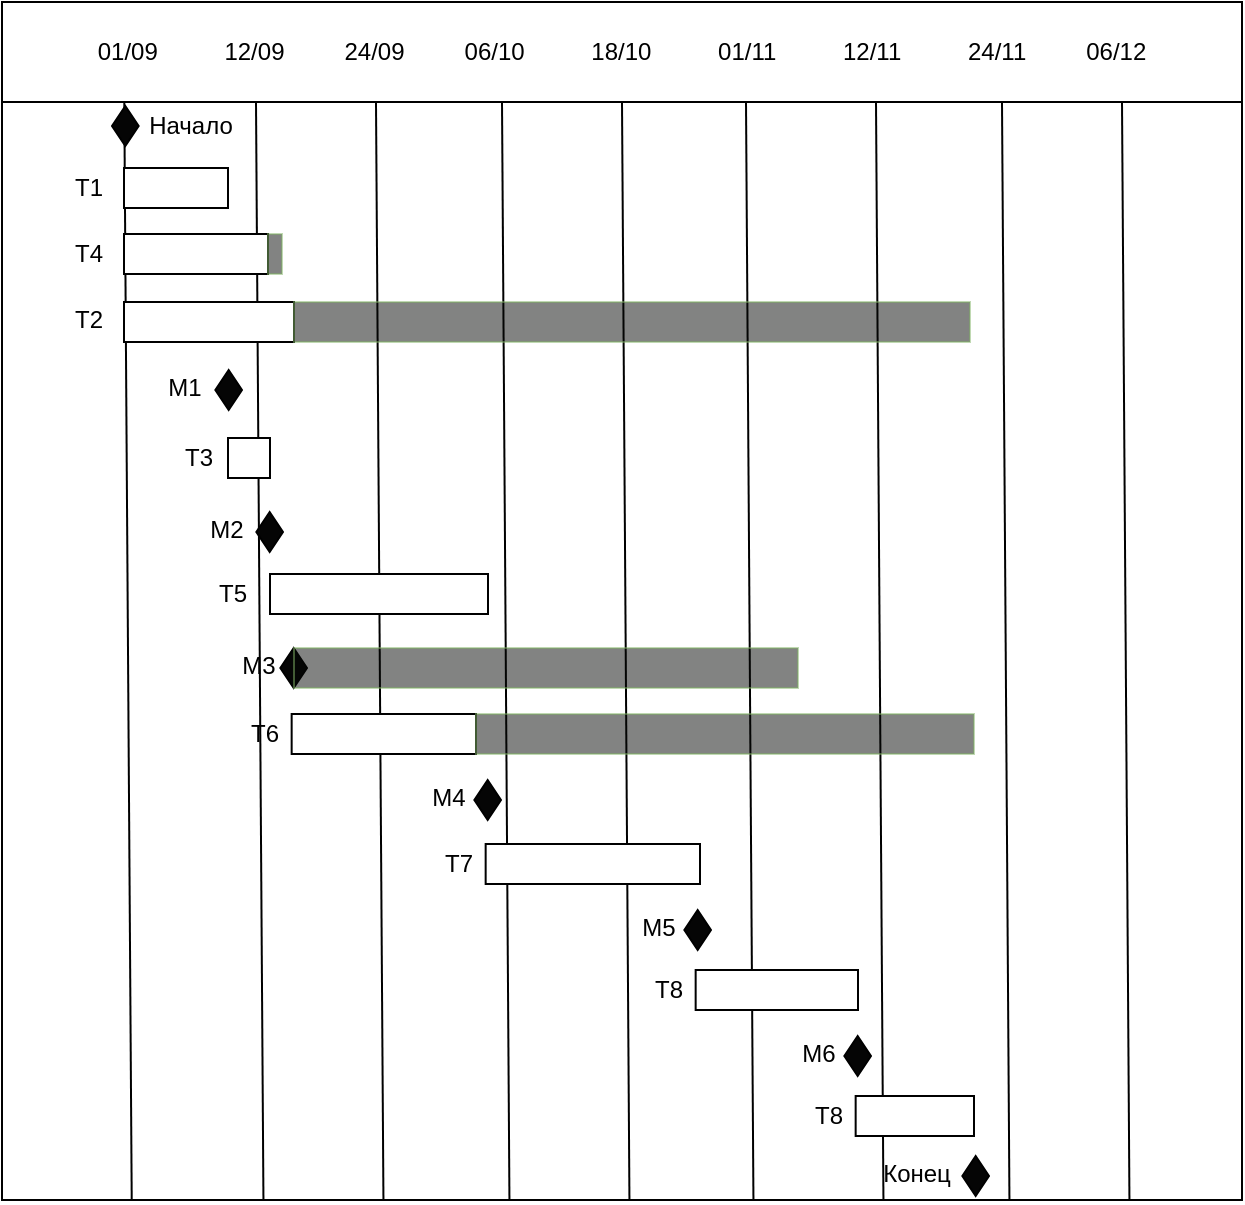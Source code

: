 <mxfile version="16.0.3" type="device"><diagram id="niCY3kHSjXhqzkNGrLMW" name="Page-1"><mxGraphModel dx="1238" dy="719" grid="0" gridSize="10" guides="1" tooltips="1" connect="1" arrows="1" fold="1" page="1" pageScale="1" pageWidth="827" pageHeight="1169" math="0" shadow="0"><root><mxCell id="0"/><mxCell id="1" parent="0"/><mxCell id="LiHtO3ns93ItJ7WRO2s--1" value="" style="rounded=0;whiteSpace=wrap;html=1;" vertex="1" parent="1"><mxGeometry x="95" y="94" width="620" height="599" as="geometry"/></mxCell><mxCell id="LiHtO3ns93ItJ7WRO2s--2" value="01/09&amp;nbsp; &amp;nbsp; &amp;nbsp; &amp;nbsp; &amp;nbsp; 12/09&amp;nbsp; &amp;nbsp; &amp;nbsp; &amp;nbsp; &amp;nbsp;24/09&amp;nbsp; &amp;nbsp; &amp;nbsp; &amp;nbsp; &amp;nbsp;06/10&amp;nbsp; &amp;nbsp; &amp;nbsp; &amp;nbsp; &amp;nbsp; 18/10&amp;nbsp; &amp;nbsp; &amp;nbsp; &amp;nbsp; &amp;nbsp; 01/11&amp;nbsp; &amp;nbsp; &amp;nbsp; &amp;nbsp; &amp;nbsp; 12/11&amp;nbsp; &amp;nbsp; &amp;nbsp; &amp;nbsp; &amp;nbsp; 24/11&amp;nbsp; &amp;nbsp; &amp;nbsp; &amp;nbsp; &amp;nbsp;06/12" style="rounded=0;whiteSpace=wrap;html=1;" vertex="1" parent="1"><mxGeometry x="95" y="94" width="620" height="50" as="geometry"/></mxCell><mxCell id="LiHtO3ns93ItJ7WRO2s--3" value="" style="endArrow=none;html=1;rounded=0;entryX=0.097;entryY=1;entryDx=0;entryDy=0;entryPerimeter=0;exitX=0.103;exitY=0.999;exitDx=0;exitDy=0;exitPerimeter=0;" edge="1" parent="1"><mxGeometry width="50" height="50" relative="1" as="geometry"><mxPoint x="159.86" y="692.51" as="sourcePoint"/><mxPoint x="156.14" y="144" as="targetPoint"/></mxGeometry></mxCell><mxCell id="LiHtO3ns93ItJ7WRO2s--4" value="" style="endArrow=none;html=1;rounded=0;entryX=0.097;entryY=1;entryDx=0;entryDy=0;entryPerimeter=0;exitX=0.103;exitY=0.999;exitDx=0;exitDy=0;exitPerimeter=0;" edge="1" parent="1"><mxGeometry width="50" height="50" relative="1" as="geometry"><mxPoint x="225.72" y="692.51" as="sourcePoint"/><mxPoint x="222.0" y="144" as="targetPoint"/></mxGeometry></mxCell><mxCell id="LiHtO3ns93ItJ7WRO2s--5" value="" style="endArrow=none;html=1;rounded=0;entryX=0.097;entryY=1;entryDx=0;entryDy=0;entryPerimeter=0;exitX=0.103;exitY=0.999;exitDx=0;exitDy=0;exitPerimeter=0;" edge="1" parent="1"><mxGeometry width="50" height="50" relative="1" as="geometry"><mxPoint x="285.72" y="692.51" as="sourcePoint"/><mxPoint x="282" y="144.49" as="targetPoint"/></mxGeometry></mxCell><mxCell id="LiHtO3ns93ItJ7WRO2s--6" value="" style="endArrow=none;html=1;rounded=0;entryX=0.097;entryY=1;entryDx=0;entryDy=0;entryPerimeter=0;exitX=0.103;exitY=0.999;exitDx=0;exitDy=0;exitPerimeter=0;" edge="1" parent="1"><mxGeometry width="50" height="50" relative="1" as="geometry"><mxPoint x="348.72" y="692.51" as="sourcePoint"/><mxPoint x="345" y="144" as="targetPoint"/></mxGeometry></mxCell><mxCell id="LiHtO3ns93ItJ7WRO2s--7" value="" style="endArrow=none;html=1;rounded=0;entryX=0.097;entryY=1;entryDx=0;entryDy=0;entryPerimeter=0;exitX=0.103;exitY=0.999;exitDx=0;exitDy=0;exitPerimeter=0;" edge="1" parent="1"><mxGeometry width="50" height="50" relative="1" as="geometry"><mxPoint x="408.72" y="692.51" as="sourcePoint"/><mxPoint x="405" y="144.49" as="targetPoint"/></mxGeometry></mxCell><mxCell id="LiHtO3ns93ItJ7WRO2s--8" value="" style="endArrow=none;html=1;rounded=0;entryX=0.097;entryY=1;entryDx=0;entryDy=0;entryPerimeter=0;exitX=0.103;exitY=0.999;exitDx=0;exitDy=0;exitPerimeter=0;" edge="1" parent="1"><mxGeometry width="50" height="50" relative="1" as="geometry"><mxPoint x="470.72" y="692.51" as="sourcePoint"/><mxPoint x="467" y="144" as="targetPoint"/></mxGeometry></mxCell><mxCell id="LiHtO3ns93ItJ7WRO2s--9" value="" style="endArrow=none;html=1;rounded=0;entryX=0.097;entryY=1;entryDx=0;entryDy=0;entryPerimeter=0;exitX=0.103;exitY=0.999;exitDx=0;exitDy=0;exitPerimeter=0;" edge="1" parent="1"><mxGeometry width="50" height="50" relative="1" as="geometry"><mxPoint x="535.72" y="692.51" as="sourcePoint"/><mxPoint x="532" y="144" as="targetPoint"/></mxGeometry></mxCell><mxCell id="LiHtO3ns93ItJ7WRO2s--10" value="" style="endArrow=none;html=1;rounded=0;entryX=0.097;entryY=1;entryDx=0;entryDy=0;entryPerimeter=0;exitX=0.103;exitY=0.999;exitDx=0;exitDy=0;exitPerimeter=0;" edge="1" parent="1"><mxGeometry width="50" height="50" relative="1" as="geometry"><mxPoint x="598.72" y="692.51" as="sourcePoint"/><mxPoint x="595" y="144.49" as="targetPoint"/></mxGeometry></mxCell><mxCell id="LiHtO3ns93ItJ7WRO2s--11" value="" style="endArrow=none;html=1;rounded=0;entryX=0.097;entryY=1;entryDx=0;entryDy=0;entryPerimeter=0;exitX=0.103;exitY=0.999;exitDx=0;exitDy=0;exitPerimeter=0;" edge="1" parent="1"><mxGeometry width="50" height="50" relative="1" as="geometry"><mxPoint x="658.72" y="692.51" as="sourcePoint"/><mxPoint x="655" y="144" as="targetPoint"/></mxGeometry></mxCell><mxCell id="LiHtO3ns93ItJ7WRO2s--13" value="" style="rounded=0;whiteSpace=wrap;html=1;" vertex="1" parent="1"><mxGeometry x="156" y="177" width="52" height="20" as="geometry"/></mxCell><mxCell id="LiHtO3ns93ItJ7WRO2s--14" value="" style="rhombus;whiteSpace=wrap;html=1;fillColor=#050505;" vertex="1" parent="1"><mxGeometry x="150" y="146" width="13.33" height="20" as="geometry"/></mxCell><mxCell id="LiHtO3ns93ItJ7WRO2s--17" value="Начало" style="text;html=1;align=center;verticalAlign=middle;resizable=0;points=[];autosize=1;strokeColor=none;fillColor=none;" vertex="1" parent="1"><mxGeometry x="163.33" y="147" width="52" height="18" as="geometry"/></mxCell><mxCell id="LiHtO3ns93ItJ7WRO2s--52" value="" style="rounded=0;whiteSpace=wrap;html=1;" vertex="1" parent="1"><mxGeometry x="156" y="244" width="85" height="20" as="geometry"/></mxCell><mxCell id="LiHtO3ns93ItJ7WRO2s--51" value="" style="rounded=0;whiteSpace=wrap;html=1;" vertex="1" parent="1"><mxGeometry x="156" y="210" width="72" height="20" as="geometry"/></mxCell><mxCell id="LiHtO3ns93ItJ7WRO2s--53" value="T1" style="text;html=1;align=center;verticalAlign=middle;resizable=0;points=[];autosize=1;strokeColor=none;fillColor=none;" vertex="1" parent="1"><mxGeometry x="126" y="178" width="24" height="18" as="geometry"/></mxCell><mxCell id="LiHtO3ns93ItJ7WRO2s--54" value="T4" style="text;html=1;align=center;verticalAlign=middle;resizable=0;points=[];autosize=1;strokeColor=none;fillColor=none;" vertex="1" parent="1"><mxGeometry x="126" y="211" width="24" height="18" as="geometry"/></mxCell><mxCell id="LiHtO3ns93ItJ7WRO2s--55" value="T2" style="text;html=1;align=center;verticalAlign=middle;resizable=0;points=[];autosize=1;strokeColor=none;fillColor=none;" vertex="1" parent="1"><mxGeometry x="126" y="244" width="24" height="18" as="geometry"/></mxCell><mxCell id="LiHtO3ns93ItJ7WRO2s--56" value="" style="rhombus;whiteSpace=wrap;html=1;fillColor=#050505;" vertex="1" parent="1"><mxGeometry x="201.67" y="278" width="13.33" height="20" as="geometry"/></mxCell><mxCell id="LiHtO3ns93ItJ7WRO2s--58" value="M1" style="text;html=1;align=center;verticalAlign=middle;resizable=0;points=[];autosize=1;strokeColor=none;fillColor=none;" vertex="1" parent="1"><mxGeometry x="172.5" y="278" width="27" height="18" as="geometry"/></mxCell><mxCell id="LiHtO3ns93ItJ7WRO2s--59" value="" style="rounded=0;whiteSpace=wrap;html=1;" vertex="1" parent="1"><mxGeometry x="208" y="312" width="21" height="20" as="geometry"/></mxCell><mxCell id="LiHtO3ns93ItJ7WRO2s--60" value="T3" style="text;html=1;align=center;verticalAlign=middle;resizable=0;points=[];autosize=1;strokeColor=none;fillColor=none;" vertex="1" parent="1"><mxGeometry x="181" y="313" width="24" height="18" as="geometry"/></mxCell><mxCell id="LiHtO3ns93ItJ7WRO2s--62" value="M2" style="text;html=1;align=center;verticalAlign=middle;resizable=0;points=[];autosize=1;strokeColor=none;fillColor=none;" vertex="1" parent="1"><mxGeometry x="193" y="349" width="27" height="18" as="geometry"/></mxCell><mxCell id="LiHtO3ns93ItJ7WRO2s--61" value="" style="rhombus;whiteSpace=wrap;html=1;fillColor=#050505;" vertex="1" parent="1"><mxGeometry x="222.17" y="349" width="13.33" height="20" as="geometry"/></mxCell><mxCell id="LiHtO3ns93ItJ7WRO2s--63" value="" style="rounded=0;whiteSpace=wrap;html=1;" vertex="1" parent="1"><mxGeometry x="229" y="380" width="109" height="20" as="geometry"/></mxCell><mxCell id="LiHtO3ns93ItJ7WRO2s--64" value="T5" style="text;html=1;align=center;verticalAlign=middle;resizable=0;points=[];autosize=1;strokeColor=none;fillColor=none;" vertex="1" parent="1"><mxGeometry x="198.17" y="381" width="24" height="18" as="geometry"/></mxCell><mxCell id="LiHtO3ns93ItJ7WRO2s--65" value="M3" style="text;html=1;align=center;verticalAlign=middle;resizable=0;points=[];autosize=1;strokeColor=none;fillColor=none;" vertex="1" parent="1"><mxGeometry x="209" y="417" width="27" height="18" as="geometry"/></mxCell><mxCell id="LiHtO3ns93ItJ7WRO2s--66" value="" style="rhombus;whiteSpace=wrap;html=1;fillColor=#050505;" vertex="1" parent="1"><mxGeometry x="234.17" y="417" width="13.33" height="20" as="geometry"/></mxCell><mxCell id="LiHtO3ns93ItJ7WRO2s--70" value="" style="rounded=0;whiteSpace=wrap;html=1;" vertex="1" parent="1"><mxGeometry x="239.83" y="450" width="92.17" height="20" as="geometry"/></mxCell><mxCell id="LiHtO3ns93ItJ7WRO2s--71" value="T6" style="text;html=1;align=center;verticalAlign=middle;resizable=0;points=[];autosize=1;strokeColor=none;fillColor=none;" vertex="1" parent="1"><mxGeometry x="214" y="451" width="24" height="18" as="geometry"/></mxCell><mxCell id="LiHtO3ns93ItJ7WRO2s--72" value="M4" style="text;html=1;align=center;verticalAlign=middle;resizable=0;points=[];autosize=1;strokeColor=none;fillColor=none;" vertex="1" parent="1"><mxGeometry x="304" y="483" width="27" height="18" as="geometry"/></mxCell><mxCell id="LiHtO3ns93ItJ7WRO2s--73" value="" style="rhombus;whiteSpace=wrap;html=1;fillColor=#050505;" vertex="1" parent="1"><mxGeometry x="331.17" y="483" width="13.33" height="20" as="geometry"/></mxCell><mxCell id="LiHtO3ns93ItJ7WRO2s--74" value="" style="rounded=0;whiteSpace=wrap;html=1;" vertex="1" parent="1"><mxGeometry x="336.83" y="515" width="107.17" height="20" as="geometry"/></mxCell><mxCell id="LiHtO3ns93ItJ7WRO2s--75" value="T7" style="text;html=1;align=center;verticalAlign=middle;resizable=0;points=[];autosize=1;strokeColor=none;fillColor=none;" vertex="1" parent="1"><mxGeometry x="311" y="516" width="24" height="18" as="geometry"/></mxCell><mxCell id="LiHtO3ns93ItJ7WRO2s--76" value="M5" style="text;html=1;align=center;verticalAlign=middle;resizable=0;points=[];autosize=1;strokeColor=none;fillColor=none;" vertex="1" parent="1"><mxGeometry x="409" y="548" width="27" height="18" as="geometry"/></mxCell><mxCell id="LiHtO3ns93ItJ7WRO2s--77" value="" style="rhombus;whiteSpace=wrap;html=1;fillColor=#050505;" vertex="1" parent="1"><mxGeometry x="436.17" y="548" width="13.33" height="20" as="geometry"/></mxCell><mxCell id="LiHtO3ns93ItJ7WRO2s--78" value="" style="rounded=0;whiteSpace=wrap;html=1;" vertex="1" parent="1"><mxGeometry x="441.83" y="578" width="81.17" height="20" as="geometry"/></mxCell><mxCell id="LiHtO3ns93ItJ7WRO2s--79" value="T8" style="text;html=1;align=center;verticalAlign=middle;resizable=0;points=[];autosize=1;strokeColor=none;fillColor=none;" vertex="1" parent="1"><mxGeometry x="416" y="579" width="24" height="18" as="geometry"/></mxCell><mxCell id="LiHtO3ns93ItJ7WRO2s--80" value="M6" style="text;html=1;align=center;verticalAlign=middle;resizable=0;points=[];autosize=1;strokeColor=none;fillColor=none;" vertex="1" parent="1"><mxGeometry x="489" y="611" width="27" height="18" as="geometry"/></mxCell><mxCell id="LiHtO3ns93ItJ7WRO2s--81" value="" style="rhombus;whiteSpace=wrap;html=1;fillColor=#050505;" vertex="1" parent="1"><mxGeometry x="516.17" y="611" width="13.33" height="20" as="geometry"/></mxCell><mxCell id="LiHtO3ns93ItJ7WRO2s--82" value="" style="rounded=0;whiteSpace=wrap;html=1;" vertex="1" parent="1"><mxGeometry x="521.83" y="641" width="59.17" height="20" as="geometry"/></mxCell><mxCell id="LiHtO3ns93ItJ7WRO2s--83" value="T8" style="text;html=1;align=center;verticalAlign=middle;resizable=0;points=[];autosize=1;strokeColor=none;fillColor=none;" vertex="1" parent="1"><mxGeometry x="496" y="642" width="24" height="18" as="geometry"/></mxCell><mxCell id="LiHtO3ns93ItJ7WRO2s--84" value="" style="rounded=0;whiteSpace=wrap;html=1;fillColor=#070807;strokeColor=#82b366;opacity=50;" vertex="1" parent="1"><mxGeometry x="228" y="210" width="7" height="20" as="geometry"/></mxCell><mxCell id="LiHtO3ns93ItJ7WRO2s--86" value="Конец" style="text;html=1;align=center;verticalAlign=middle;resizable=0;points=[];autosize=1;strokeColor=none;fillColor=none;" vertex="1" parent="1"><mxGeometry x="529.5" y="671" width="44" height="18" as="geometry"/></mxCell><mxCell id="LiHtO3ns93ItJ7WRO2s--87" value="" style="rhombus;whiteSpace=wrap;html=1;fillColor=#050505;" vertex="1" parent="1"><mxGeometry x="575.17" y="671" width="13.33" height="20" as="geometry"/></mxCell><mxCell id="LiHtO3ns93ItJ7WRO2s--89" value="" style="rounded=0;whiteSpace=wrap;html=1;fillColor=#070807;strokeColor=#82b366;opacity=50;" vertex="1" parent="1"><mxGeometry x="241" y="244" width="338" height="20" as="geometry"/></mxCell><mxCell id="LiHtO3ns93ItJ7WRO2s--90" value="" style="rounded=0;whiteSpace=wrap;html=1;fillColor=#070807;strokeColor=#82b366;opacity=50;" vertex="1" parent="1"><mxGeometry x="332" y="450" width="249" height="20" as="geometry"/></mxCell><mxCell id="LiHtO3ns93ItJ7WRO2s--91" value="" style="rounded=0;whiteSpace=wrap;html=1;fillColor=#070807;strokeColor=#82b366;opacity=50;" vertex="1" parent="1"><mxGeometry x="241" y="417" width="252" height="20" as="geometry"/></mxCell></root></mxGraphModel></diagram></mxfile>
